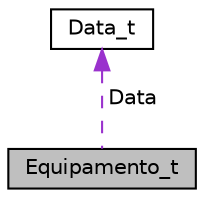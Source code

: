 digraph "Equipamento_t"
{
 // LATEX_PDF_SIZE
  edge [fontname="Helvetica",fontsize="10",labelfontname="Helvetica",labelfontsize="10"];
  node [fontname="Helvetica",fontsize="10",shape=record];
  Node1 [label="Equipamento_t",height=0.2,width=0.4,color="black", fillcolor="grey75", style="filled", fontcolor="black",tooltip=" "];
  Node2 -> Node1 [dir="back",color="darkorchid3",fontsize="10",style="dashed",label=" Data" ];
  Node2 [label="Data_t",height=0.2,width=0.4,color="black", fillcolor="white", style="filled",URL="$struct_data__t.html",tooltip="Tipo de dados para datas."];
}
